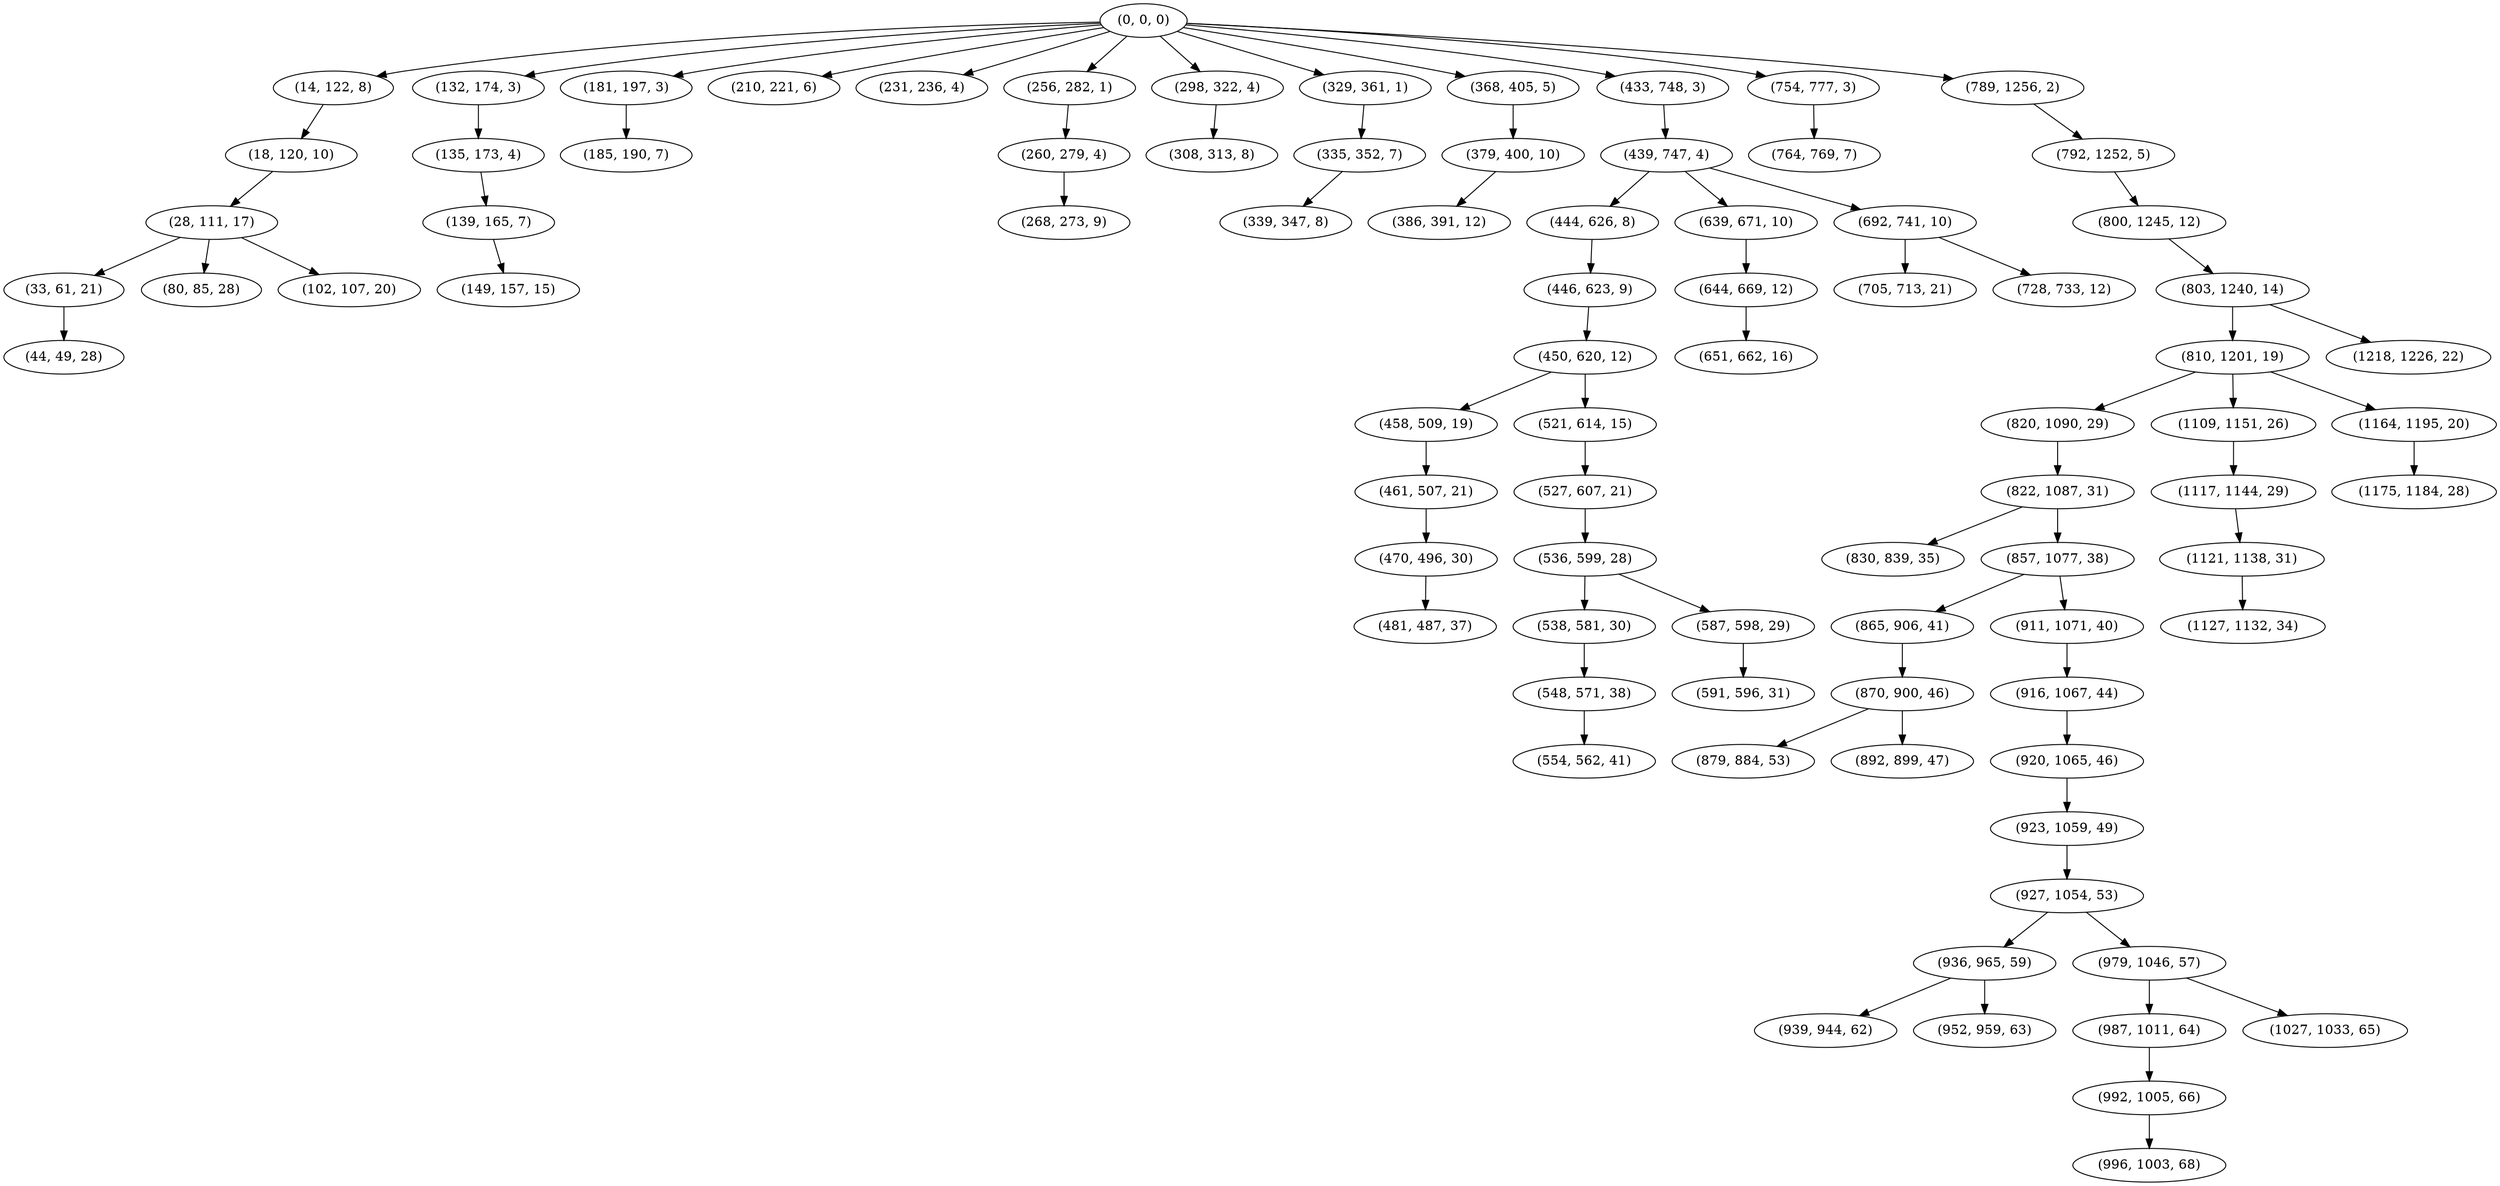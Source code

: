 digraph tree {
    "(0, 0, 0)";
    "(14, 122, 8)";
    "(18, 120, 10)";
    "(28, 111, 17)";
    "(33, 61, 21)";
    "(44, 49, 28)";
    "(80, 85, 28)";
    "(102, 107, 20)";
    "(132, 174, 3)";
    "(135, 173, 4)";
    "(139, 165, 7)";
    "(149, 157, 15)";
    "(181, 197, 3)";
    "(185, 190, 7)";
    "(210, 221, 6)";
    "(231, 236, 4)";
    "(256, 282, 1)";
    "(260, 279, 4)";
    "(268, 273, 9)";
    "(298, 322, 4)";
    "(308, 313, 8)";
    "(329, 361, 1)";
    "(335, 352, 7)";
    "(339, 347, 8)";
    "(368, 405, 5)";
    "(379, 400, 10)";
    "(386, 391, 12)";
    "(433, 748, 3)";
    "(439, 747, 4)";
    "(444, 626, 8)";
    "(446, 623, 9)";
    "(450, 620, 12)";
    "(458, 509, 19)";
    "(461, 507, 21)";
    "(470, 496, 30)";
    "(481, 487, 37)";
    "(521, 614, 15)";
    "(527, 607, 21)";
    "(536, 599, 28)";
    "(538, 581, 30)";
    "(548, 571, 38)";
    "(554, 562, 41)";
    "(587, 598, 29)";
    "(591, 596, 31)";
    "(639, 671, 10)";
    "(644, 669, 12)";
    "(651, 662, 16)";
    "(692, 741, 10)";
    "(705, 713, 21)";
    "(728, 733, 12)";
    "(754, 777, 3)";
    "(764, 769, 7)";
    "(789, 1256, 2)";
    "(792, 1252, 5)";
    "(800, 1245, 12)";
    "(803, 1240, 14)";
    "(810, 1201, 19)";
    "(820, 1090, 29)";
    "(822, 1087, 31)";
    "(830, 839, 35)";
    "(857, 1077, 38)";
    "(865, 906, 41)";
    "(870, 900, 46)";
    "(879, 884, 53)";
    "(892, 899, 47)";
    "(911, 1071, 40)";
    "(916, 1067, 44)";
    "(920, 1065, 46)";
    "(923, 1059, 49)";
    "(927, 1054, 53)";
    "(936, 965, 59)";
    "(939, 944, 62)";
    "(952, 959, 63)";
    "(979, 1046, 57)";
    "(987, 1011, 64)";
    "(992, 1005, 66)";
    "(996, 1003, 68)";
    "(1027, 1033, 65)";
    "(1109, 1151, 26)";
    "(1117, 1144, 29)";
    "(1121, 1138, 31)";
    "(1127, 1132, 34)";
    "(1164, 1195, 20)";
    "(1175, 1184, 28)";
    "(1218, 1226, 22)";
    "(0, 0, 0)" -> "(14, 122, 8)";
    "(0, 0, 0)" -> "(132, 174, 3)";
    "(0, 0, 0)" -> "(181, 197, 3)";
    "(0, 0, 0)" -> "(210, 221, 6)";
    "(0, 0, 0)" -> "(231, 236, 4)";
    "(0, 0, 0)" -> "(256, 282, 1)";
    "(0, 0, 0)" -> "(298, 322, 4)";
    "(0, 0, 0)" -> "(329, 361, 1)";
    "(0, 0, 0)" -> "(368, 405, 5)";
    "(0, 0, 0)" -> "(433, 748, 3)";
    "(0, 0, 0)" -> "(754, 777, 3)";
    "(0, 0, 0)" -> "(789, 1256, 2)";
    "(14, 122, 8)" -> "(18, 120, 10)";
    "(18, 120, 10)" -> "(28, 111, 17)";
    "(28, 111, 17)" -> "(33, 61, 21)";
    "(28, 111, 17)" -> "(80, 85, 28)";
    "(28, 111, 17)" -> "(102, 107, 20)";
    "(33, 61, 21)" -> "(44, 49, 28)";
    "(132, 174, 3)" -> "(135, 173, 4)";
    "(135, 173, 4)" -> "(139, 165, 7)";
    "(139, 165, 7)" -> "(149, 157, 15)";
    "(181, 197, 3)" -> "(185, 190, 7)";
    "(256, 282, 1)" -> "(260, 279, 4)";
    "(260, 279, 4)" -> "(268, 273, 9)";
    "(298, 322, 4)" -> "(308, 313, 8)";
    "(329, 361, 1)" -> "(335, 352, 7)";
    "(335, 352, 7)" -> "(339, 347, 8)";
    "(368, 405, 5)" -> "(379, 400, 10)";
    "(379, 400, 10)" -> "(386, 391, 12)";
    "(433, 748, 3)" -> "(439, 747, 4)";
    "(439, 747, 4)" -> "(444, 626, 8)";
    "(439, 747, 4)" -> "(639, 671, 10)";
    "(439, 747, 4)" -> "(692, 741, 10)";
    "(444, 626, 8)" -> "(446, 623, 9)";
    "(446, 623, 9)" -> "(450, 620, 12)";
    "(450, 620, 12)" -> "(458, 509, 19)";
    "(450, 620, 12)" -> "(521, 614, 15)";
    "(458, 509, 19)" -> "(461, 507, 21)";
    "(461, 507, 21)" -> "(470, 496, 30)";
    "(470, 496, 30)" -> "(481, 487, 37)";
    "(521, 614, 15)" -> "(527, 607, 21)";
    "(527, 607, 21)" -> "(536, 599, 28)";
    "(536, 599, 28)" -> "(538, 581, 30)";
    "(536, 599, 28)" -> "(587, 598, 29)";
    "(538, 581, 30)" -> "(548, 571, 38)";
    "(548, 571, 38)" -> "(554, 562, 41)";
    "(587, 598, 29)" -> "(591, 596, 31)";
    "(639, 671, 10)" -> "(644, 669, 12)";
    "(644, 669, 12)" -> "(651, 662, 16)";
    "(692, 741, 10)" -> "(705, 713, 21)";
    "(692, 741, 10)" -> "(728, 733, 12)";
    "(754, 777, 3)" -> "(764, 769, 7)";
    "(789, 1256, 2)" -> "(792, 1252, 5)";
    "(792, 1252, 5)" -> "(800, 1245, 12)";
    "(800, 1245, 12)" -> "(803, 1240, 14)";
    "(803, 1240, 14)" -> "(810, 1201, 19)";
    "(803, 1240, 14)" -> "(1218, 1226, 22)";
    "(810, 1201, 19)" -> "(820, 1090, 29)";
    "(810, 1201, 19)" -> "(1109, 1151, 26)";
    "(810, 1201, 19)" -> "(1164, 1195, 20)";
    "(820, 1090, 29)" -> "(822, 1087, 31)";
    "(822, 1087, 31)" -> "(830, 839, 35)";
    "(822, 1087, 31)" -> "(857, 1077, 38)";
    "(857, 1077, 38)" -> "(865, 906, 41)";
    "(857, 1077, 38)" -> "(911, 1071, 40)";
    "(865, 906, 41)" -> "(870, 900, 46)";
    "(870, 900, 46)" -> "(879, 884, 53)";
    "(870, 900, 46)" -> "(892, 899, 47)";
    "(911, 1071, 40)" -> "(916, 1067, 44)";
    "(916, 1067, 44)" -> "(920, 1065, 46)";
    "(920, 1065, 46)" -> "(923, 1059, 49)";
    "(923, 1059, 49)" -> "(927, 1054, 53)";
    "(927, 1054, 53)" -> "(936, 965, 59)";
    "(927, 1054, 53)" -> "(979, 1046, 57)";
    "(936, 965, 59)" -> "(939, 944, 62)";
    "(936, 965, 59)" -> "(952, 959, 63)";
    "(979, 1046, 57)" -> "(987, 1011, 64)";
    "(979, 1046, 57)" -> "(1027, 1033, 65)";
    "(987, 1011, 64)" -> "(992, 1005, 66)";
    "(992, 1005, 66)" -> "(996, 1003, 68)";
    "(1109, 1151, 26)" -> "(1117, 1144, 29)";
    "(1117, 1144, 29)" -> "(1121, 1138, 31)";
    "(1121, 1138, 31)" -> "(1127, 1132, 34)";
    "(1164, 1195, 20)" -> "(1175, 1184, 28)";
}
